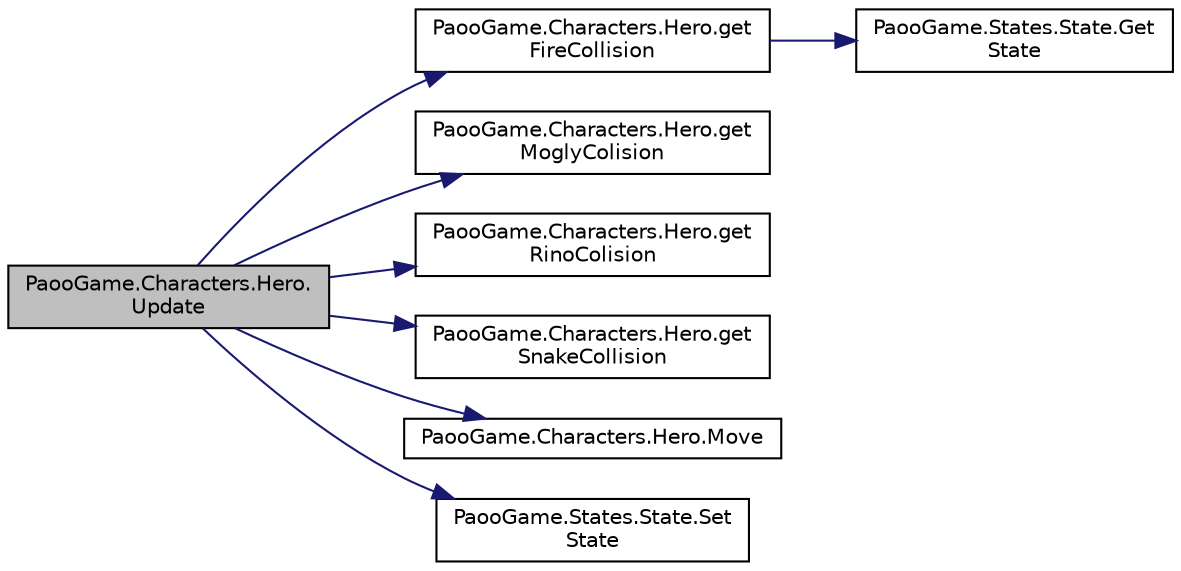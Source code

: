 digraph "PaooGame.Characters.Hero.Update"
{
 // INTERACTIVE_SVG=YES
 // LATEX_PDF_SIZE
  edge [fontname="Helvetica",fontsize="10",labelfontname="Helvetica",labelfontsize="10"];
  node [fontname="Helvetica",fontsize="10",shape=record];
  rankdir="LR";
  Node1 [label="PaooGame.Characters.Hero.\lUpdate",height=0.2,width=0.4,color="black", fillcolor="grey75", style="filled", fontcolor="black",tooltip="Se actualizeaza pozitia prin mutare si viata."];
  Node1 -> Node2 [color="midnightblue",fontsize="10",style="solid"];
  Node2 [label="PaooGame.Characters.Hero.get\lFireCollision",height=0.2,width=0.4,color="black", fillcolor="white", style="filled",URL="$class_paoo_game_1_1_characters_1_1_hero.html#a5e32195f6f5b1a3432d18cce844eefa3",tooltip="Se returneaza coliziunile cu focul."];
  Node2 -> Node3 [color="midnightblue",fontsize="10",style="solid"];
  Node3 [label="PaooGame.States.State.Get\lState",height=0.2,width=0.4,color="black", fillcolor="white", style="filled",URL="$class_paoo_game_1_1_states_1_1_state.html#afdb4471c22fc7ca39cc3f39bb2f3efe3",tooltip="Returneaza starea curenta."];
  Node1 -> Node4 [color="midnightblue",fontsize="10",style="solid"];
  Node4 [label="PaooGame.Characters.Hero.get\lMoglyColision",height=0.2,width=0.4,color="black", fillcolor="white", style="filled",URL="$class_paoo_game_1_1_characters_1_1_hero.html#a015a01e2964948b926e43c18a17bac8e",tooltip="Se returneaza coliziunile cu Mogly."];
  Node1 -> Node5 [color="midnightblue",fontsize="10",style="solid"];
  Node5 [label="PaooGame.Characters.Hero.get\lRinoColision",height=0.2,width=0.4,color="black", fillcolor="white", style="filled",URL="$class_paoo_game_1_1_characters_1_1_hero.html#ab79e5fe4af211104874bfaa75d87fc2a",tooltip="Se returneaza coliziunile cu Rino."];
  Node1 -> Node6 [color="midnightblue",fontsize="10",style="solid"];
  Node6 [label="PaooGame.Characters.Hero.get\lSnakeCollision",height=0.2,width=0.4,color="black", fillcolor="white", style="filled",URL="$class_paoo_game_1_1_characters_1_1_hero.html#a10658482de159c7791230c279e0a0a2b",tooltip="Se returneaza coliziunile cu sarpele."];
  Node1 -> Node7 [color="midnightblue",fontsize="10",style="solid"];
  Node7 [label="PaooGame.Characters.Hero.Move",height=0.2,width=0.4,color="black", fillcolor="white", style="filled",URL="$class_paoo_game_1_1_characters_1_1_hero.html#a53f21cced7885ddd722529ab21687554",tooltip="Simuleaza mutarile personajului stanga , dreapta , salturi etc."];
  Node1 -> Node8 [color="midnightblue",fontsize="10",style="solid"];
  Node8 [label="PaooGame.States.State.Set\lState",height=0.2,width=0.4,color="black", fillcolor="white", style="filled",URL="$class_paoo_game_1_1_states_1_1_state.html#a9219295fa9fb713e7fa21fe052d80591",tooltip="se va modifica valoarea lui currentState in timpul joclui."];
}
